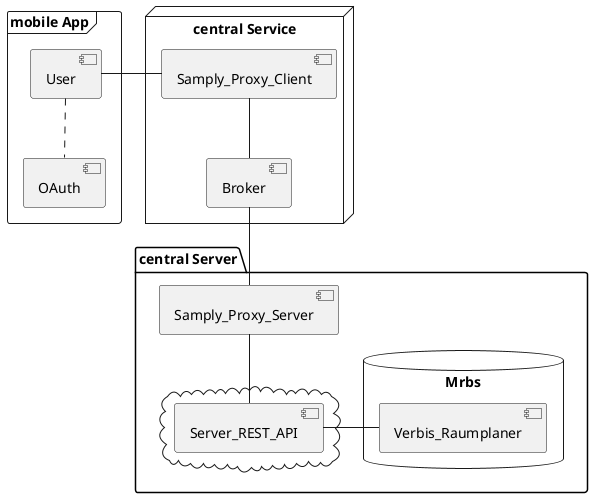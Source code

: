 @startuml


frame "mobile App"{
    [User]
    [OAuth]
}

node "central Service" {
    [Samply_Proxy_Client]
    [Broker]
}


package "central Server" {
    [Samply_Proxy_Server]
    cloud {
        [Server_REST_API]
    }
    database "Mrbs" {
        [Verbis_Raumplaner]
    }
}

'' Verbindungen
[User] .. [OAuth]
[User] - [Samply_Proxy_Client]
[Samply_Proxy_Client] -- [Broker]
[Broker] -- [Samply_Proxy_Server]
[Samply_Proxy_Server] -- [Server_REST_API]
[Server_REST_API] - [Verbis_Raumplaner]
@enduml